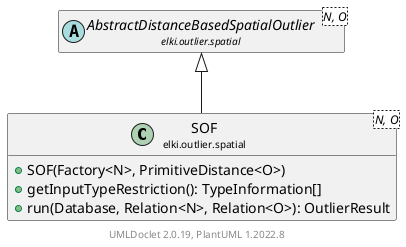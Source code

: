 @startuml
    remove .*\.(Instance|Par|Parameterizer|Factory)$
    set namespaceSeparator none
    hide empty fields
    hide empty methods

    class "<size:14>SOF\n<size:10>elki.outlier.spatial" as elki.outlier.spatial.SOF<N, O> [[SOF.html]] {
        +SOF(Factory<N>, PrimitiveDistance<O>)
        +getInputTypeRestriction(): TypeInformation[]
        +run(Database, Relation<N>, Relation<O>): OutlierResult
    }

    abstract class "<size:14>AbstractDistanceBasedSpatialOutlier\n<size:10>elki.outlier.spatial" as elki.outlier.spatial.AbstractDistanceBasedSpatialOutlier<N, O> [[AbstractDistanceBasedSpatialOutlier.html]]
    class "<size:14>SOF.Par\n<size:10>elki.outlier.spatial" as elki.outlier.spatial.SOF.Par<N, O>

    elki.outlier.spatial.AbstractDistanceBasedSpatialOutlier <|-- elki.outlier.spatial.SOF
    elki.outlier.spatial.SOF +-- elki.outlier.spatial.SOF.Par

    center footer UMLDoclet 2.0.19, PlantUML 1.2022.8
@enduml
